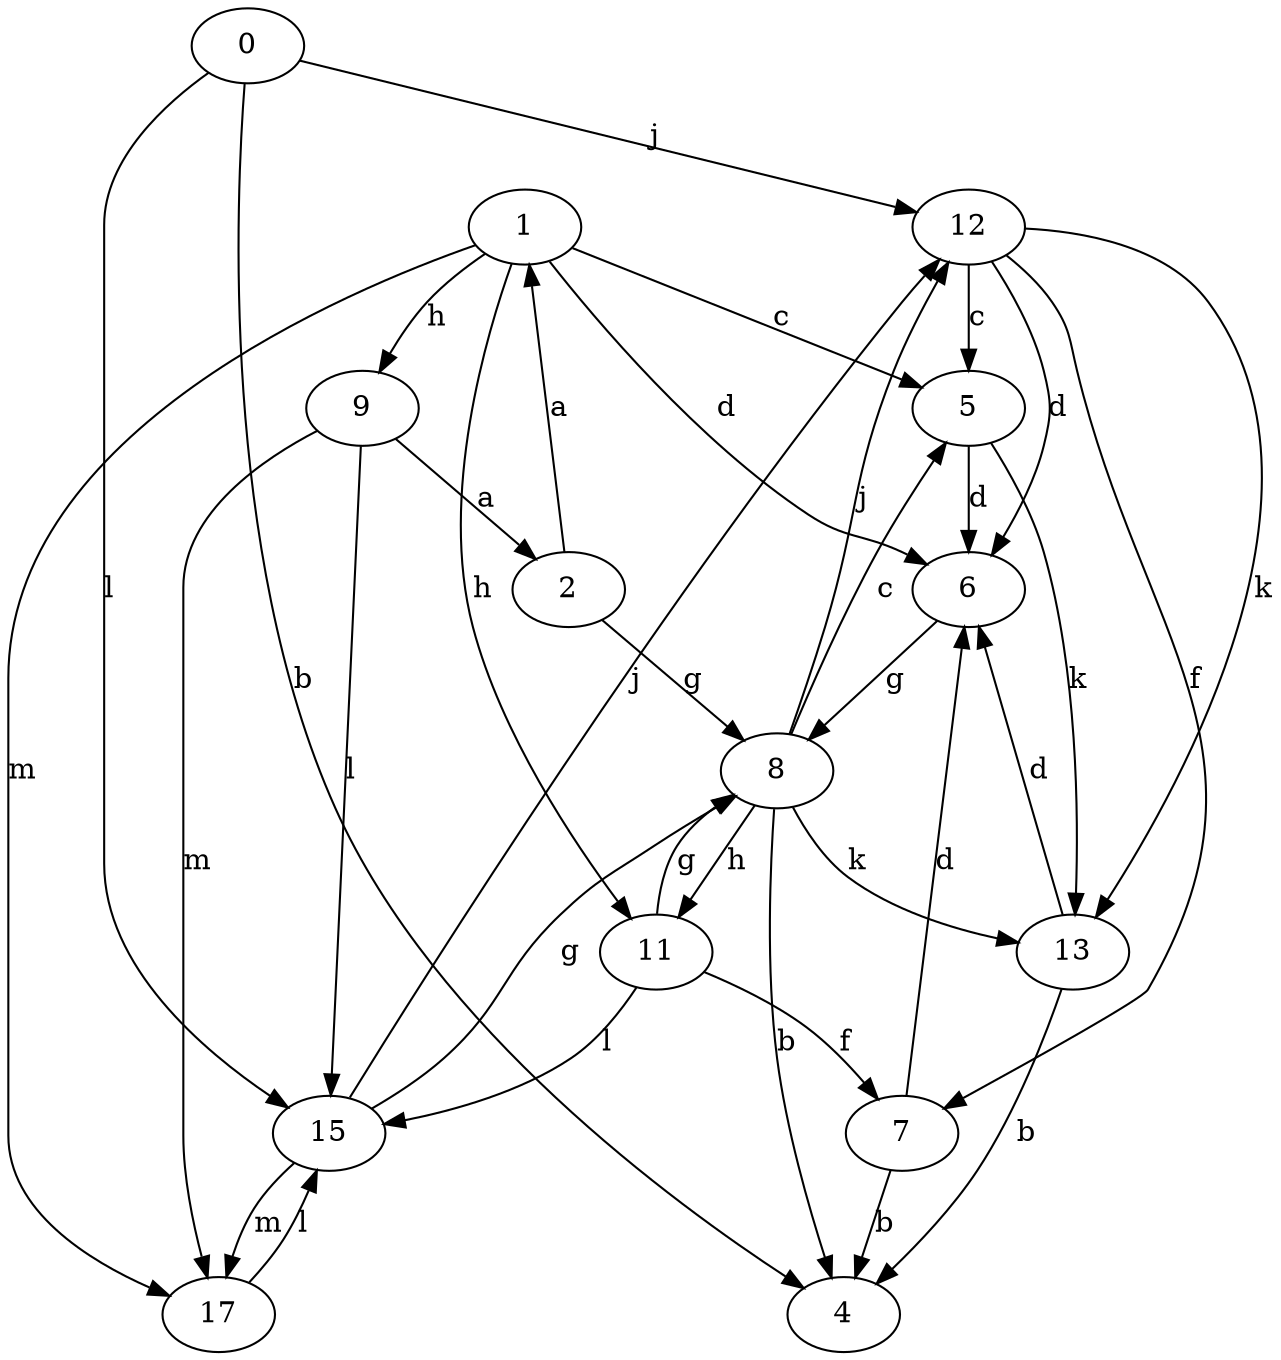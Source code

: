 strict digraph  {
0;
1;
2;
4;
5;
6;
7;
8;
9;
11;
12;
13;
15;
17;
0 -> 4  [label=b];
0 -> 12  [label=j];
0 -> 15  [label=l];
1 -> 5  [label=c];
1 -> 6  [label=d];
1 -> 9  [label=h];
1 -> 11  [label=h];
1 -> 17  [label=m];
2 -> 1  [label=a];
2 -> 8  [label=g];
5 -> 6  [label=d];
5 -> 13  [label=k];
6 -> 8  [label=g];
7 -> 4  [label=b];
7 -> 6  [label=d];
8 -> 4  [label=b];
8 -> 5  [label=c];
8 -> 11  [label=h];
8 -> 12  [label=j];
8 -> 13  [label=k];
9 -> 2  [label=a];
9 -> 15  [label=l];
9 -> 17  [label=m];
11 -> 7  [label=f];
11 -> 8  [label=g];
11 -> 15  [label=l];
12 -> 5  [label=c];
12 -> 6  [label=d];
12 -> 7  [label=f];
12 -> 13  [label=k];
13 -> 4  [label=b];
13 -> 6  [label=d];
15 -> 8  [label=g];
15 -> 12  [label=j];
15 -> 17  [label=m];
17 -> 15  [label=l];
}
